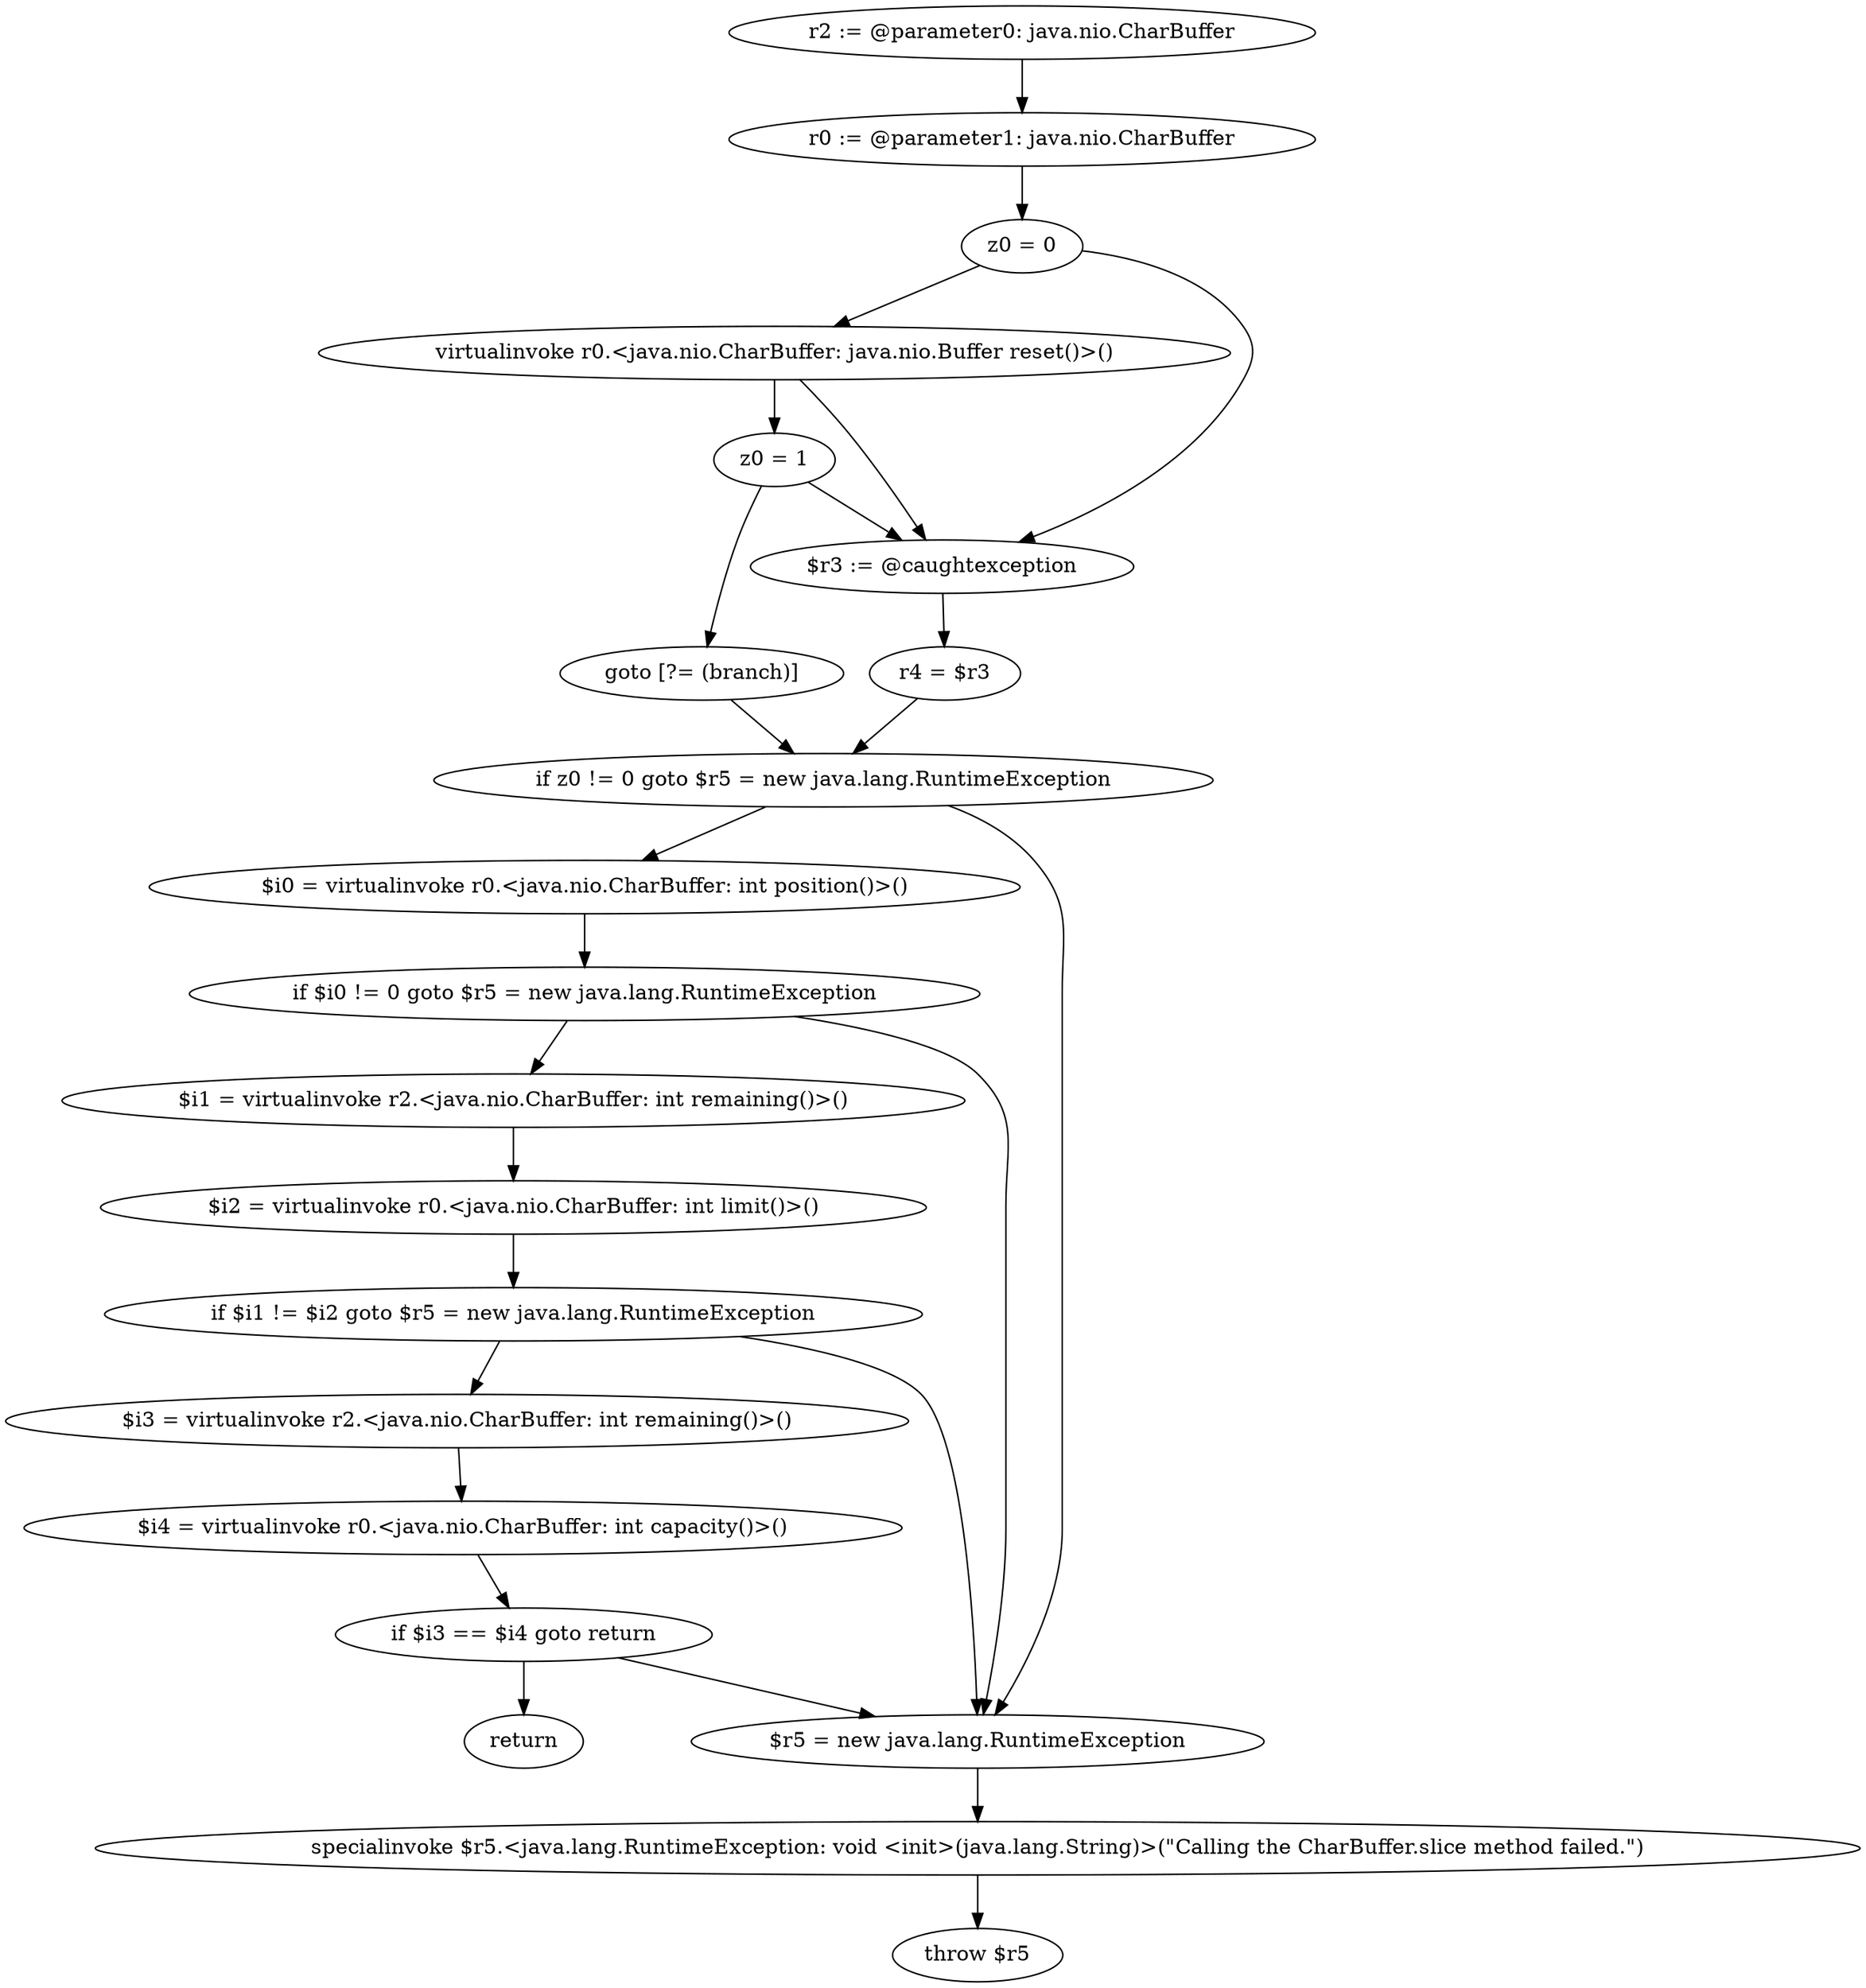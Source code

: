 digraph "unitGraph" {
    "r2 := @parameter0: java.nio.CharBuffer"
    "r0 := @parameter1: java.nio.CharBuffer"
    "z0 = 0"
    "virtualinvoke r0.<java.nio.CharBuffer: java.nio.Buffer reset()>()"
    "z0 = 1"
    "goto [?= (branch)]"
    "$r3 := @caughtexception"
    "r4 = $r3"
    "if z0 != 0 goto $r5 = new java.lang.RuntimeException"
    "$i0 = virtualinvoke r0.<java.nio.CharBuffer: int position()>()"
    "if $i0 != 0 goto $r5 = new java.lang.RuntimeException"
    "$i1 = virtualinvoke r2.<java.nio.CharBuffer: int remaining()>()"
    "$i2 = virtualinvoke r0.<java.nio.CharBuffer: int limit()>()"
    "if $i1 != $i2 goto $r5 = new java.lang.RuntimeException"
    "$i3 = virtualinvoke r2.<java.nio.CharBuffer: int remaining()>()"
    "$i4 = virtualinvoke r0.<java.nio.CharBuffer: int capacity()>()"
    "if $i3 == $i4 goto return"
    "$r5 = new java.lang.RuntimeException"
    "specialinvoke $r5.<java.lang.RuntimeException: void <init>(java.lang.String)>(\"Calling the CharBuffer.slice method failed.\")"
    "throw $r5"
    "return"
    "r2 := @parameter0: java.nio.CharBuffer"->"r0 := @parameter1: java.nio.CharBuffer";
    "r0 := @parameter1: java.nio.CharBuffer"->"z0 = 0";
    "z0 = 0"->"virtualinvoke r0.<java.nio.CharBuffer: java.nio.Buffer reset()>()";
    "z0 = 0"->"$r3 := @caughtexception";
    "virtualinvoke r0.<java.nio.CharBuffer: java.nio.Buffer reset()>()"->"z0 = 1";
    "virtualinvoke r0.<java.nio.CharBuffer: java.nio.Buffer reset()>()"->"$r3 := @caughtexception";
    "z0 = 1"->"goto [?= (branch)]";
    "z0 = 1"->"$r3 := @caughtexception";
    "goto [?= (branch)]"->"if z0 != 0 goto $r5 = new java.lang.RuntimeException";
    "$r3 := @caughtexception"->"r4 = $r3";
    "r4 = $r3"->"if z0 != 0 goto $r5 = new java.lang.RuntimeException";
    "if z0 != 0 goto $r5 = new java.lang.RuntimeException"->"$i0 = virtualinvoke r0.<java.nio.CharBuffer: int position()>()";
    "if z0 != 0 goto $r5 = new java.lang.RuntimeException"->"$r5 = new java.lang.RuntimeException";
    "$i0 = virtualinvoke r0.<java.nio.CharBuffer: int position()>()"->"if $i0 != 0 goto $r5 = new java.lang.RuntimeException";
    "if $i0 != 0 goto $r5 = new java.lang.RuntimeException"->"$i1 = virtualinvoke r2.<java.nio.CharBuffer: int remaining()>()";
    "if $i0 != 0 goto $r5 = new java.lang.RuntimeException"->"$r5 = new java.lang.RuntimeException";
    "$i1 = virtualinvoke r2.<java.nio.CharBuffer: int remaining()>()"->"$i2 = virtualinvoke r0.<java.nio.CharBuffer: int limit()>()";
    "$i2 = virtualinvoke r0.<java.nio.CharBuffer: int limit()>()"->"if $i1 != $i2 goto $r5 = new java.lang.RuntimeException";
    "if $i1 != $i2 goto $r5 = new java.lang.RuntimeException"->"$i3 = virtualinvoke r2.<java.nio.CharBuffer: int remaining()>()";
    "if $i1 != $i2 goto $r5 = new java.lang.RuntimeException"->"$r5 = new java.lang.RuntimeException";
    "$i3 = virtualinvoke r2.<java.nio.CharBuffer: int remaining()>()"->"$i4 = virtualinvoke r0.<java.nio.CharBuffer: int capacity()>()";
    "$i4 = virtualinvoke r0.<java.nio.CharBuffer: int capacity()>()"->"if $i3 == $i4 goto return";
    "if $i3 == $i4 goto return"->"$r5 = new java.lang.RuntimeException";
    "if $i3 == $i4 goto return"->"return";
    "$r5 = new java.lang.RuntimeException"->"specialinvoke $r5.<java.lang.RuntimeException: void <init>(java.lang.String)>(\"Calling the CharBuffer.slice method failed.\")";
    "specialinvoke $r5.<java.lang.RuntimeException: void <init>(java.lang.String)>(\"Calling the CharBuffer.slice method failed.\")"->"throw $r5";
}
